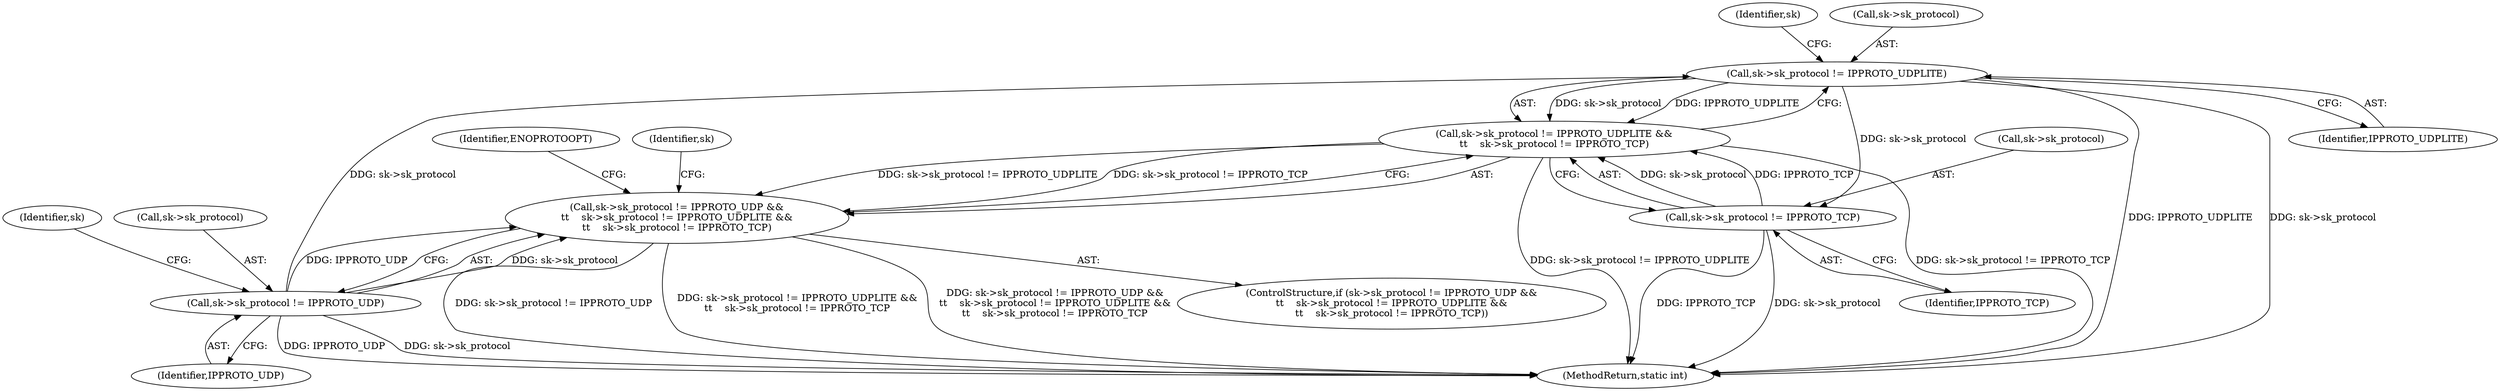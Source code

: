 digraph "0_linux_45f6fad84cc305103b28d73482b344d7f5b76f39_10@pointer" {
"1000145" [label="(Call,sk->sk_protocol != IPPROTO_UDPLITE)"];
"1000139" [label="(Call,sk->sk_protocol != IPPROTO_UDP)"];
"1000144" [label="(Call,sk->sk_protocol != IPPROTO_UDPLITE &&\n\t\t    sk->sk_protocol != IPPROTO_TCP)"];
"1000138" [label="(Call,sk->sk_protocol != IPPROTO_UDP &&\n\t\t    sk->sk_protocol != IPPROTO_UDPLITE &&\n\t\t    sk->sk_protocol != IPPROTO_TCP)"];
"1000150" [label="(Call,sk->sk_protocol != IPPROTO_TCP)"];
"1000145" [label="(Call,sk->sk_protocol != IPPROTO_UDPLITE)"];
"1000139" [label="(Call,sk->sk_protocol != IPPROTO_UDP)"];
"1000157" [label="(Identifier,ENOPROTOOPT)"];
"1000137" [label="(ControlStructure,if (sk->sk_protocol != IPPROTO_UDP &&\n\t\t    sk->sk_protocol != IPPROTO_UDPLITE &&\n\t\t    sk->sk_protocol != IPPROTO_TCP))"];
"1000147" [label="(Identifier,sk)"];
"1000152" [label="(Identifier,sk)"];
"1000149" [label="(Identifier,IPPROTO_UDPLITE)"];
"1000161" [label="(Identifier,sk)"];
"1001032" [label="(MethodReturn,static int)"];
"1000143" [label="(Identifier,IPPROTO_UDP)"];
"1000138" [label="(Call,sk->sk_protocol != IPPROTO_UDP &&\n\t\t    sk->sk_protocol != IPPROTO_UDPLITE &&\n\t\t    sk->sk_protocol != IPPROTO_TCP)"];
"1000146" [label="(Call,sk->sk_protocol)"];
"1000151" [label="(Call,sk->sk_protocol)"];
"1000144" [label="(Call,sk->sk_protocol != IPPROTO_UDPLITE &&\n\t\t    sk->sk_protocol != IPPROTO_TCP)"];
"1000150" [label="(Call,sk->sk_protocol != IPPROTO_TCP)"];
"1000154" [label="(Identifier,IPPROTO_TCP)"];
"1000140" [label="(Call,sk->sk_protocol)"];
"1000145" -> "1000144"  [label="AST: "];
"1000145" -> "1000149"  [label="CFG: "];
"1000146" -> "1000145"  [label="AST: "];
"1000149" -> "1000145"  [label="AST: "];
"1000152" -> "1000145"  [label="CFG: "];
"1000144" -> "1000145"  [label="CFG: "];
"1000145" -> "1001032"  [label="DDG: IPPROTO_UDPLITE"];
"1000145" -> "1001032"  [label="DDG: sk->sk_protocol"];
"1000145" -> "1000144"  [label="DDG: sk->sk_protocol"];
"1000145" -> "1000144"  [label="DDG: IPPROTO_UDPLITE"];
"1000139" -> "1000145"  [label="DDG: sk->sk_protocol"];
"1000145" -> "1000150"  [label="DDG: sk->sk_protocol"];
"1000139" -> "1000138"  [label="AST: "];
"1000139" -> "1000143"  [label="CFG: "];
"1000140" -> "1000139"  [label="AST: "];
"1000143" -> "1000139"  [label="AST: "];
"1000147" -> "1000139"  [label="CFG: "];
"1000138" -> "1000139"  [label="CFG: "];
"1000139" -> "1001032"  [label="DDG: sk->sk_protocol"];
"1000139" -> "1001032"  [label="DDG: IPPROTO_UDP"];
"1000139" -> "1000138"  [label="DDG: sk->sk_protocol"];
"1000139" -> "1000138"  [label="DDG: IPPROTO_UDP"];
"1000144" -> "1000138"  [label="AST: "];
"1000144" -> "1000150"  [label="CFG: "];
"1000150" -> "1000144"  [label="AST: "];
"1000138" -> "1000144"  [label="CFG: "];
"1000144" -> "1001032"  [label="DDG: sk->sk_protocol != IPPROTO_UDPLITE"];
"1000144" -> "1001032"  [label="DDG: sk->sk_protocol != IPPROTO_TCP"];
"1000144" -> "1000138"  [label="DDG: sk->sk_protocol != IPPROTO_UDPLITE"];
"1000144" -> "1000138"  [label="DDG: sk->sk_protocol != IPPROTO_TCP"];
"1000150" -> "1000144"  [label="DDG: sk->sk_protocol"];
"1000150" -> "1000144"  [label="DDG: IPPROTO_TCP"];
"1000138" -> "1000137"  [label="AST: "];
"1000157" -> "1000138"  [label="CFG: "];
"1000161" -> "1000138"  [label="CFG: "];
"1000138" -> "1001032"  [label="DDG: sk->sk_protocol != IPPROTO_UDP"];
"1000138" -> "1001032"  [label="DDG: sk->sk_protocol != IPPROTO_UDPLITE &&\n\t\t    sk->sk_protocol != IPPROTO_TCP"];
"1000138" -> "1001032"  [label="DDG: sk->sk_protocol != IPPROTO_UDP &&\n\t\t    sk->sk_protocol != IPPROTO_UDPLITE &&\n\t\t    sk->sk_protocol != IPPROTO_TCP"];
"1000150" -> "1000154"  [label="CFG: "];
"1000151" -> "1000150"  [label="AST: "];
"1000154" -> "1000150"  [label="AST: "];
"1000150" -> "1001032"  [label="DDG: sk->sk_protocol"];
"1000150" -> "1001032"  [label="DDG: IPPROTO_TCP"];
}

